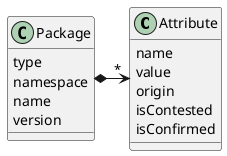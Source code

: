 @startuml

class Attribute {
    name
    value
    origin
    isContested
    isConfirmed
}

class Package {
    type
    namespace
    name
    version
}
Package *-> "*" Attribute

@enduml
